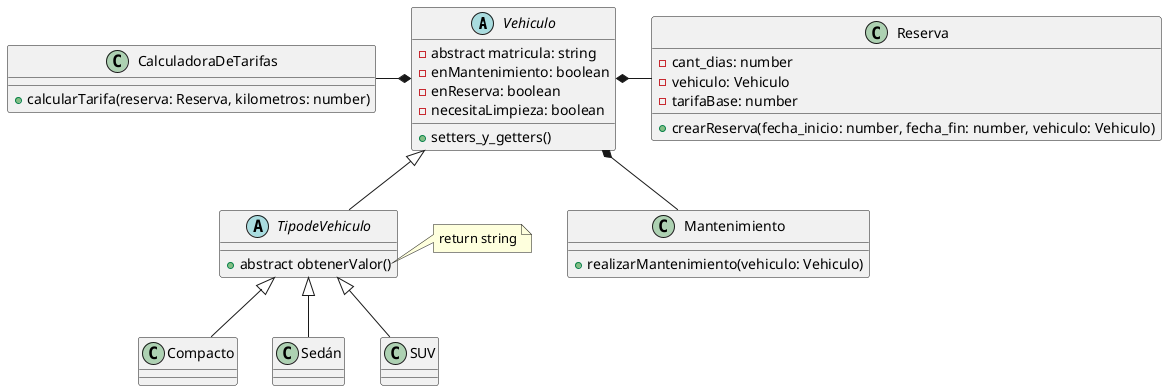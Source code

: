 @startuml

abstract class Vehiculo {
    - abstract matricula: string
    - enMantenimiento: boolean
    - enReserva: boolean
    - necesitaLimpieza: boolean

    + setters_y_getters()
}

class CalculadoraDeTarifas {
    + calcularTarifa(reserva: Reserva, kilometros: number)
}

class Reserva {
    - cant_dias: number
    - vehiculo: Vehiculo
    - tarifaBase: number
    + crearReserva(fecha_inicio: number, fecha_fin: number, vehiculo: Vehiculo)
}

class Mantenimiento {
    + realizarMantenimiento(vehiculo: Vehiculo)
}

abstract class TipodeVehiculo {
    + abstract obtenerValor()
}

class Compacto {

}
class Sedán {

}
class SUV {

}

' Relaciones

Vehiculo *-l- CalculadoraDeTarifas
Vehiculo *-d- Mantenimiento
Vehiculo *-r- Reserva
Vehiculo <|-d- TipodeVehiculo


TipodeVehiculo <|-- Compacto
TipodeVehiculo <|-- Sedán
TipodeVehiculo <|-- SUV

' Notas

note right of TipodeVehiculo::obtenerValor
    'devuelve un valor de tipo string
    return string
end note



@enduml
